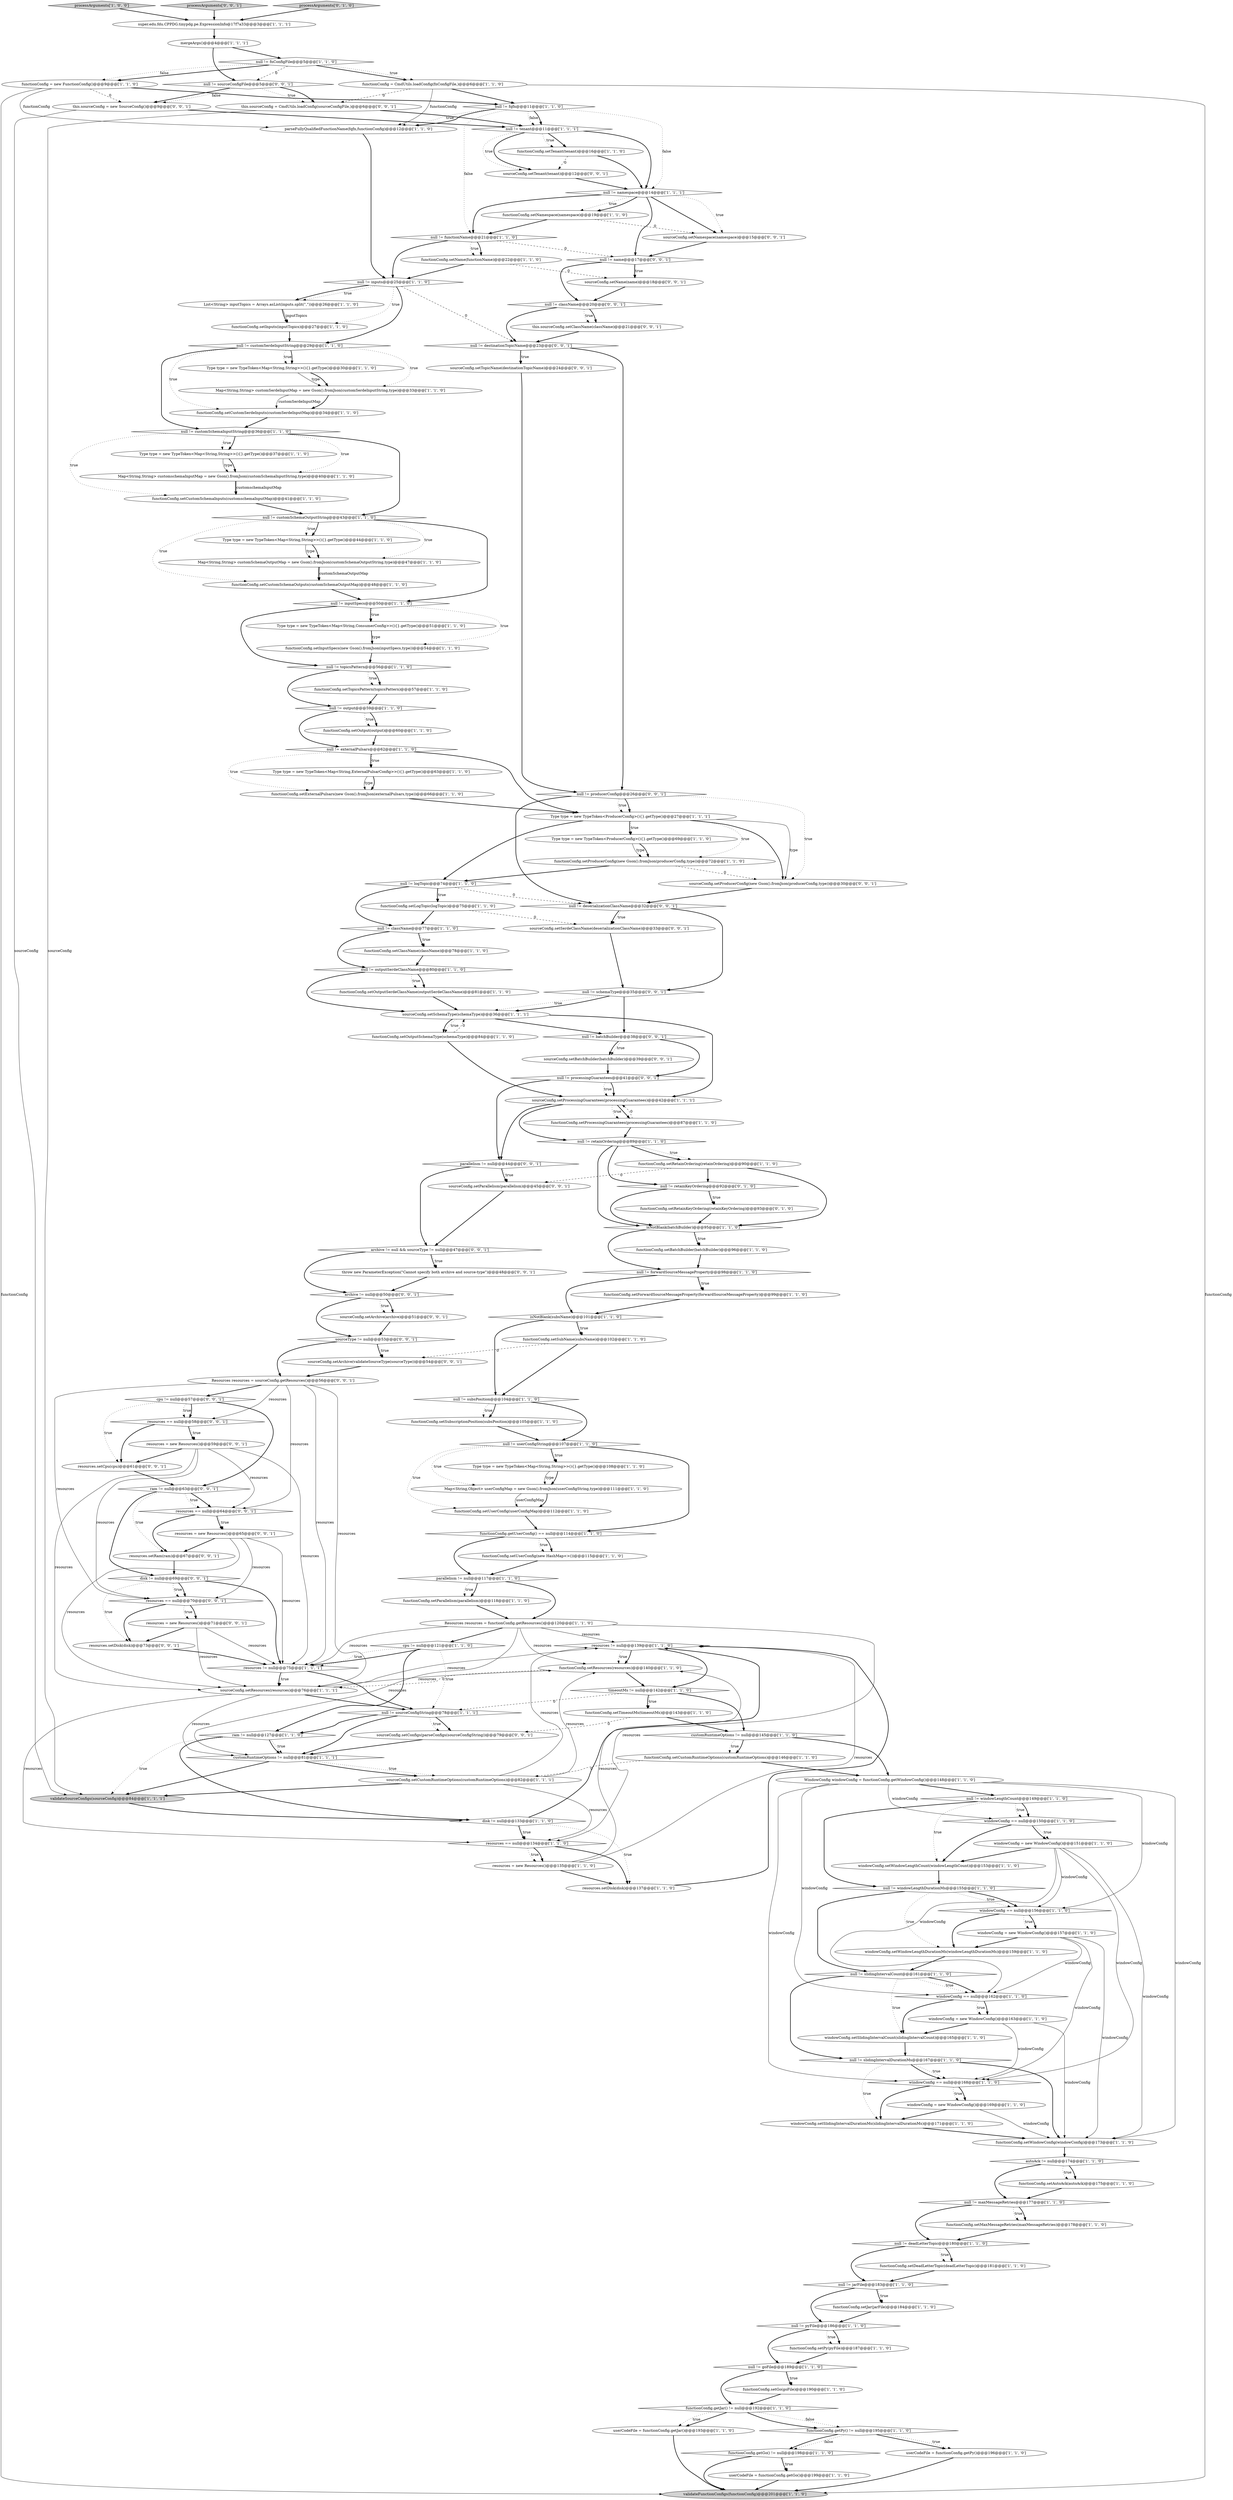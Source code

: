 digraph {
65 [style = filled, label = "null != fqfn@@@11@@@['1', '1', '0']", fillcolor = white, shape = diamond image = "AAA0AAABBB1BBB"];
17 [style = filled, label = "Map<String,String> customschemaInputMap = new Gson().fromJson(customSchemaInputString,type)@@@40@@@['1', '1', '0']", fillcolor = white, shape = ellipse image = "AAA0AAABBB1BBB"];
5 [style = filled, label = "null != sourceConfigString@@@78@@@['1', '1', '1']", fillcolor = white, shape = diamond image = "AAA0AAABBB1BBB"];
21 [style = filled, label = "functionConfig.setPy(pyFile)@@@187@@@['1', '1', '0']", fillcolor = white, shape = ellipse image = "AAA0AAABBB1BBB"];
104 [style = filled, label = "super.edu.fdu.CPPDG.tinypdg.pe.ExpressionInfo@17f7a33@@@3@@@['1', '1', '1']", fillcolor = white, shape = ellipse image = "AAA0AAABBB1BBB"];
110 [style = filled, label = "Type type = new TypeToken<Map<String,ExternalPulsarConfig>>(){}.getType()@@@63@@@['1', '1', '0']", fillcolor = white, shape = ellipse image = "AAA0AAABBB1BBB"];
101 [style = filled, label = "functionConfig.setProducerConfig(new Gson().fromJson(producerConfig,type))@@@72@@@['1', '1', '0']", fillcolor = white, shape = ellipse image = "AAA0AAABBB1BBB"];
84 [style = filled, label = "functionConfig.setForwardSourceMessageProperty(forwardSourceMessageProperty)@@@99@@@['1', '1', '0']", fillcolor = white, shape = ellipse image = "AAA0AAABBB1BBB"];
132 [style = filled, label = "ram != null@@@63@@@['0', '0', '1']", fillcolor = white, shape = diamond image = "AAA0AAABBB3BBB"];
61 [style = filled, label = "functionConfig.setOutputSchemaType(schemaType)@@@84@@@['1', '1', '0']", fillcolor = white, shape = ellipse image = "AAA0AAABBB1BBB"];
77 [style = filled, label = "null != customSchemaInputString@@@36@@@['1', '1', '0']", fillcolor = white, shape = diamond image = "AAA0AAABBB1BBB"];
119 [style = filled, label = "windowConfig == null@@@150@@@['1', '1', '0']", fillcolor = white, shape = diamond image = "AAA0AAABBB1BBB"];
89 [style = filled, label = "processArguments['1', '0', '0']", fillcolor = lightgray, shape = diamond image = "AAA0AAABBB1BBB"];
90 [style = filled, label = "functionConfig.setExternalPulsars(new Gson().fromJson(externalPulsars,type))@@@66@@@['1', '1', '0']", fillcolor = white, shape = ellipse image = "AAA0AAABBB1BBB"];
47 [style = filled, label = "null != functionName@@@21@@@['1', '1', '0']", fillcolor = white, shape = diamond image = "AAA0AAABBB1BBB"];
127 [style = filled, label = "functionConfig.setRetainKeyOrdering(retainKeyOrdering)@@@93@@@['0', '1', '0']", fillcolor = white, shape = ellipse image = "AAA1AAABBB2BBB"];
113 [style = filled, label = "sourceConfig.setSchemaType(schemaType)@@@36@@@['1', '1', '1']", fillcolor = white, shape = ellipse image = "AAA0AAABBB1BBB"];
100 [style = filled, label = "resources != null@@@139@@@['1', '1', '0']", fillcolor = white, shape = diamond image = "AAA0AAABBB1BBB"];
35 [style = filled, label = "windowConfig == null@@@168@@@['1', '1', '0']", fillcolor = white, shape = diamond image = "AAA0AAABBB1BBB"];
160 [style = filled, label = "sourceConfig.setParallelism(parallelism)@@@45@@@['0', '0', '1']", fillcolor = white, shape = ellipse image = "AAA0AAABBB3BBB"];
91 [style = filled, label = "functionConfig.setCustomSchemaOutputs(customSchemaOutputMap)@@@48@@@['1', '1', '0']", fillcolor = white, shape = ellipse image = "AAA0AAABBB1BBB"];
58 [style = filled, label = "null != deadLetterTopic@@@180@@@['1', '1', '0']", fillcolor = white, shape = diamond image = "AAA0AAABBB1BBB"];
129 [style = filled, label = "null != producerConfig@@@26@@@['0', '0', '1']", fillcolor = white, shape = diamond image = "AAA0AAABBB3BBB"];
147 [style = filled, label = "null != name@@@17@@@['0', '0', '1']", fillcolor = white, shape = diamond image = "AAA0AAABBB3BBB"];
128 [style = filled, label = "null != retainKeyOrdering@@@92@@@['0', '1', '0']", fillcolor = white, shape = diamond image = "AAA1AAABBB2BBB"];
123 [style = filled, label = "Type type = new TypeToken<Map<String,String>>(){}.getType()@@@30@@@['1', '1', '0']", fillcolor = white, shape = ellipse image = "AAA0AAABBB1BBB"];
30 [style = filled, label = "disk != null@@@133@@@['1', '1', '0']", fillcolor = white, shape = diamond image = "AAA0AAABBB1BBB"];
163 [style = filled, label = "cpu != null@@@57@@@['0', '0', '1']", fillcolor = white, shape = diamond image = "AAA0AAABBB3BBB"];
162 [style = filled, label = "sourceConfig.setConfigs(parseConfigs(sourceConfigString))@@@79@@@['0', '0', '1']", fillcolor = white, shape = ellipse image = "AAA0AAABBB3BBB"];
170 [style = filled, label = "resources.setDisk(disk)@@@73@@@['0', '0', '1']", fillcolor = white, shape = ellipse image = "AAA0AAABBB3BBB"];
25 [style = filled, label = "functionConfig.setCustomSchemaInputs(customschemaInputMap)@@@41@@@['1', '1', '0']", fillcolor = white, shape = ellipse image = "AAA0AAABBB1BBB"];
60 [style = filled, label = "functionConfig.setOutput(output)@@@60@@@['1', '1', '0']", fillcolor = white, shape = ellipse image = "AAA0AAABBB1BBB"];
166 [style = filled, label = "sourceConfig.setProducerConfig(new Gson().fromJson(producerConfig,type))@@@30@@@['0', '0', '1']", fillcolor = white, shape = ellipse image = "AAA0AAABBB3BBB"];
37 [style = filled, label = "validateFunctionConfigs(functionConfig)@@@201@@@['1', '1', '0']", fillcolor = lightgray, shape = ellipse image = "AAA0AAABBB1BBB"];
73 [style = filled, label = "Resources resources = functionConfig.getResources()@@@120@@@['1', '1', '0']", fillcolor = white, shape = ellipse image = "AAA0AAABBB1BBB"];
169 [style = filled, label = "Resources resources = sourceConfig.getResources()@@@56@@@['0', '0', '1']", fillcolor = white, shape = ellipse image = "AAA0AAABBB3BBB"];
64 [style = filled, label = "null != goFile@@@189@@@['1', '1', '0']", fillcolor = white, shape = diamond image = "AAA0AAABBB1BBB"];
158 [style = filled, label = "this.sourceConfig.setClassName(className)@@@21@@@['0', '0', '1']", fillcolor = white, shape = ellipse image = "AAA0AAABBB3BBB"];
121 [style = filled, label = "Map<String,String> customSerdeInputMap = new Gson().fromJson(customSerdeInputString,type)@@@33@@@['1', '1', '0']", fillcolor = white, shape = ellipse image = "AAA0AAABBB1BBB"];
168 [style = filled, label = "resources = new Resources()@@@59@@@['0', '0', '1']", fillcolor = white, shape = ellipse image = "AAA0AAABBB3BBB"];
41 [style = filled, label = "functionConfig.setClassName(className)@@@78@@@['1', '1', '0']", fillcolor = white, shape = ellipse image = "AAA0AAABBB1BBB"];
105 [style = filled, label = "functionConfig.setCustomSerdeInputs(customSerdeInputMap)@@@34@@@['1', '1', '0']", fillcolor = white, shape = ellipse image = "AAA0AAABBB1BBB"];
156 [style = filled, label = "disk != null@@@69@@@['0', '0', '1']", fillcolor = white, shape = diamond image = "AAA0AAABBB3BBB"];
112 [style = filled, label = "functionConfig.setResources(resources)@@@140@@@['1', '1', '0']", fillcolor = white, shape = ellipse image = "AAA0AAABBB1BBB"];
167 [style = filled, label = "sourceType != null@@@53@@@['0', '0', '1']", fillcolor = white, shape = diamond image = "AAA0AAABBB3BBB"];
3 [style = filled, label = "Type type = new TypeToken<Map<String,String>>(){}.getType()@@@37@@@['1', '1', '0']", fillcolor = white, shape = ellipse image = "AAA0AAABBB1BBB"];
86 [style = filled, label = "functionConfig.setSubName(subsName)@@@102@@@['1', '1', '0']", fillcolor = white, shape = ellipse image = "AAA0AAABBB1BBB"];
164 [style = filled, label = "archive != null@@@50@@@['0', '0', '1']", fillcolor = white, shape = diamond image = "AAA0AAABBB3BBB"];
118 [style = filled, label = "resources = new Resources()@@@135@@@['1', '1', '0']", fillcolor = white, shape = ellipse image = "AAA0AAABBB1BBB"];
130 [style = filled, label = "null != sourceConfigFile@@@5@@@['0', '0', '1']", fillcolor = white, shape = diamond image = "AAA0AAABBB3BBB"];
23 [style = filled, label = "windowConfig == null@@@162@@@['1', '1', '0']", fillcolor = white, shape = diamond image = "AAA0AAABBB1BBB"];
59 [style = filled, label = "userCodeFile = functionConfig.getGo()@@@199@@@['1', '1', '0']", fillcolor = white, shape = ellipse image = "AAA0AAABBB1BBB"];
92 [style = filled, label = "null != className@@@77@@@['1', '1', '0']", fillcolor = white, shape = diamond image = "AAA0AAABBB1BBB"];
94 [style = filled, label = "null != inputs@@@25@@@['1', '1', '0']", fillcolor = white, shape = diamond image = "AAA0AAABBB1BBB"];
56 [style = filled, label = "windowConfig.setSlidingIntervalDurationMs(slidingIntervalDurationMs)@@@171@@@['1', '1', '0']", fillcolor = white, shape = ellipse image = "AAA0AAABBB1BBB"];
142 [style = filled, label = "sourceConfig.setNamespace(namespace)@@@15@@@['0', '0', '1']", fillcolor = white, shape = ellipse image = "AAA0AAABBB3BBB"];
15 [style = filled, label = "parseFullyQualifiedFunctionName(fqfn,functionConfig)@@@12@@@['1', '1', '0']", fillcolor = white, shape = ellipse image = "AAA0AAABBB1BBB"];
131 [style = filled, label = "this.sourceConfig = CmdUtils.loadConfig(sourceConfigFile,)@@@6@@@['0', '0', '1']", fillcolor = white, shape = ellipse image = "AAA0AAABBB3BBB"];
33 [style = filled, label = "functionConfig.setNamespace(namespace)@@@19@@@['1', '1', '0']", fillcolor = white, shape = ellipse image = "AAA0AAABBB1BBB"];
140 [style = filled, label = "resources = new Resources()@@@65@@@['0', '0', '1']", fillcolor = white, shape = ellipse image = "AAA0AAABBB3BBB"];
51 [style = filled, label = "Type type = new TypeToken<Map<String,String>>(){}.getType()@@@44@@@['1', '1', '0']", fillcolor = white, shape = ellipse image = "AAA0AAABBB1BBB"];
146 [style = filled, label = "archive != null && sourceType != null@@@47@@@['0', '0', '1']", fillcolor = white, shape = diamond image = "AAA0AAABBB3BBB"];
108 [style = filled, label = "parallelism != null@@@117@@@['1', '1', '0']", fillcolor = white, shape = diamond image = "AAA0AAABBB1BBB"];
29 [style = filled, label = "Type type = new TypeToken<ProducerConfig>(){}.getType()@@@27@@@['1', '1', '1']", fillcolor = white, shape = ellipse image = "AAA0AAABBB1BBB"];
157 [style = filled, label = "null != schemaType@@@35@@@['0', '0', '1']", fillcolor = white, shape = diamond image = "AAA0AAABBB3BBB"];
150 [style = filled, label = "this.sourceConfig = new SourceConfig()@@@9@@@['0', '0', '1']", fillcolor = white, shape = ellipse image = "AAA0AAABBB3BBB"];
133 [style = filled, label = "null != className@@@20@@@['0', '0', '1']", fillcolor = white, shape = diamond image = "AAA0AAABBB3BBB"];
80 [style = filled, label = "functionConfig.getUserConfig() == null@@@114@@@['1', '1', '0']", fillcolor = white, shape = diamond image = "AAA0AAABBB1BBB"];
120 [style = filled, label = "functionConfig = new FunctionConfig()@@@9@@@['1', '1', '0']", fillcolor = white, shape = ellipse image = "AAA0AAABBB1BBB"];
106 [style = filled, label = "Map<String,String> customSchemaOutputMap = new Gson().fromJson(customSchemaOutputString,type)@@@47@@@['1', '1', '0']", fillcolor = white, shape = ellipse image = "AAA0AAABBB1BBB"];
26 [style = filled, label = "sourceConfig.setProcessingGuarantees(processingGuarantees)@@@42@@@['1', '1', '1']", fillcolor = white, shape = ellipse image = "AAA0AAABBB1BBB"];
81 [style = filled, label = "WindowConfig windowConfig = functionConfig.getWindowConfig()@@@148@@@['1', '1', '0']", fillcolor = white, shape = ellipse image = "AAA0AAABBB1BBB"];
82 [style = filled, label = "Type type = new TypeToken<ProducerConfig>(){}.getType()@@@69@@@['1', '1', '0']", fillcolor = white, shape = ellipse image = "AAA0AAABBB1BBB"];
20 [style = filled, label = "functionConfig.setSubscriptionPosition(subsPosition)@@@105@@@['1', '1', '0']", fillcolor = white, shape = ellipse image = "AAA0AAABBB1BBB"];
138 [style = filled, label = "sourceConfig.setName(name)@@@18@@@['0', '0', '1']", fillcolor = white, shape = ellipse image = "AAA0AAABBB3BBB"];
39 [style = filled, label = "null != jarFile@@@183@@@['1', '1', '0']", fillcolor = white, shape = diamond image = "AAA0AAABBB1BBB"];
74 [style = filled, label = "functionConfig.setRetainOrdering(retainOrdering)@@@90@@@['1', '1', '0']", fillcolor = white, shape = ellipse image = "AAA0AAABBB1BBB"];
6 [style = filled, label = "functionConfig.getJar() != null@@@192@@@['1', '1', '0']", fillcolor = white, shape = diamond image = "AAA0AAABBB1BBB"];
66 [style = filled, label = "null != tenant@@@11@@@['1', '1', '1']", fillcolor = white, shape = diamond image = "AAA0AAABBB1BBB"];
99 [style = filled, label = "functionConfig.setUserConfig(userConfigMap)@@@112@@@['1', '1', '0']", fillcolor = white, shape = ellipse image = "AAA0AAABBB1BBB"];
62 [style = filled, label = "windowConfig.setSlidingIntervalCount(slidingIntervalCount)@@@165@@@['1', '1', '0']", fillcolor = white, shape = ellipse image = "AAA0AAABBB1BBB"];
151 [style = filled, label = "null != deserializationClassName@@@32@@@['0', '0', '1']", fillcolor = white, shape = diamond image = "AAA0AAABBB3BBB"];
4 [style = filled, label = "null != subsPosition@@@104@@@['1', '1', '0']", fillcolor = white, shape = diamond image = "AAA0AAABBB1BBB"];
36 [style = filled, label = "validateSourceConfigs(sourceConfig)@@@84@@@['1', '1', '1']", fillcolor = lightgray, shape = ellipse image = "AAA0AAABBB1BBB"];
40 [style = filled, label = "windowConfig = new WindowConfig()@@@151@@@['1', '1', '0']", fillcolor = white, shape = ellipse image = "AAA0AAABBB1BBB"];
155 [style = filled, label = "throw new ParameterException(\"Cannot specify both archive and source-type\")@@@48@@@['0', '0', '1']", fillcolor = white, shape = ellipse image = "AAA0AAABBB3BBB"];
161 [style = filled, label = "sourceConfig.setArchive(validateSourceType(sourceType))@@@54@@@['0', '0', '1']", fillcolor = white, shape = ellipse image = "AAA0AAABBB3BBB"];
107 [style = filled, label = "null != slidingIntervalDurationMs@@@167@@@['1', '1', '0']", fillcolor = white, shape = diamond image = "AAA0AAABBB1BBB"];
7 [style = filled, label = "functionConfig.setJar(jarFile)@@@184@@@['1', '1', '0']", fillcolor = white, shape = ellipse image = "AAA0AAABBB1BBB"];
68 [style = filled, label = "functionConfig.setInputSpecs(new Gson().fromJson(inputSpecs,type))@@@54@@@['1', '1', '0']", fillcolor = white, shape = ellipse image = "AAA0AAABBB1BBB"];
143 [style = filled, label = "resources.setCpu(cpu)@@@61@@@['0', '0', '1']", fillcolor = white, shape = ellipse image = "AAA0AAABBB3BBB"];
137 [style = filled, label = "resources == null@@@64@@@['0', '0', '1']", fillcolor = white, shape = diamond image = "AAA0AAABBB3BBB"];
55 [style = filled, label = "windowConfig == null@@@156@@@['1', '1', '0']", fillcolor = white, shape = diamond image = "AAA0AAABBB1BBB"];
8 [style = filled, label = "functionConfig.setProcessingGuarantees(processingGuarantees)@@@87@@@['1', '1', '0']", fillcolor = white, shape = ellipse image = "AAA0AAABBB1BBB"];
75 [style = filled, label = "timeoutMs != null@@@142@@@['1', '1', '0']", fillcolor = white, shape = diamond image = "AAA0AAABBB1BBB"];
0 [style = filled, label = "functionConfig.getGo() != null@@@198@@@['1', '1', '0']", fillcolor = white, shape = diamond image = "AAA0AAABBB1BBB"];
88 [style = filled, label = "customRuntimeOptions != null@@@145@@@['1', '1', '0']", fillcolor = white, shape = diamond image = "AAA0AAABBB1BBB"];
18 [style = filled, label = "functionConfig.setDeadLetterTopic(deadLetterTopic)@@@181@@@['1', '1', '0']", fillcolor = white, shape = ellipse image = "AAA0AAABBB1BBB"];
52 [style = filled, label = "null != forwardSourceMessageProperty@@@98@@@['1', '1', '0']", fillcolor = white, shape = diamond image = "AAA0AAABBB1BBB"];
114 [style = filled, label = "functionConfig.setTopicsPattern(topicsPattern)@@@57@@@['1', '1', '0']", fillcolor = white, shape = ellipse image = "AAA0AAABBB1BBB"];
43 [style = filled, label = "functionConfig.setBatchBuilder(batchBuilder)@@@96@@@['1', '1', '0']", fillcolor = white, shape = ellipse image = "AAA0AAABBB1BBB"];
70 [style = filled, label = "functionConfig.setWindowConfig(windowConfig)@@@173@@@['1', '1', '0']", fillcolor = white, shape = ellipse image = "AAA0AAABBB1BBB"];
97 [style = filled, label = "windowConfig.setWindowLengthDurationMs(windowLengthDurationMs)@@@159@@@['1', '1', '0']", fillcolor = white, shape = ellipse image = "AAA0AAABBB1BBB"];
148 [style = filled, label = "resources == null@@@58@@@['0', '0', '1']", fillcolor = white, shape = diamond image = "AAA0AAABBB3BBB"];
149 [style = filled, label = "resources = new Resources()@@@71@@@['0', '0', '1']", fillcolor = white, shape = ellipse image = "AAA0AAABBB3BBB"];
22 [style = filled, label = "windowConfig = new WindowConfig()@@@169@@@['1', '1', '0']", fillcolor = white, shape = ellipse image = "AAA0AAABBB1BBB"];
31 [style = filled, label = "functionConfig.setCustomRuntimeOptions(customRuntimeOptions)@@@146@@@['1', '1', '0']", fillcolor = white, shape = ellipse image = "AAA0AAABBB1BBB"];
50 [style = filled, label = "functionConfig.setAutoAck(autoAck)@@@175@@@['1', '1', '0']", fillcolor = white, shape = ellipse image = "AAA0AAABBB1BBB"];
45 [style = filled, label = "functionConfig.setOutputSerdeClassName(outputSerdeClassName)@@@81@@@['1', '1', '0']", fillcolor = white, shape = ellipse image = "AAA0AAABBB1BBB"];
12 [style = filled, label = "mergeArgs()@@@4@@@['1', '1', '1']", fillcolor = white, shape = ellipse image = "AAA0AAABBB1BBB"];
87 [style = filled, label = "null != inputSpecs@@@50@@@['1', '1', '0']", fillcolor = white, shape = diamond image = "AAA0AAABBB1BBB"];
135 [style = filled, label = "sourceConfig.setTopicName(destinationTopicName)@@@24@@@['0', '0', '1']", fillcolor = white, shape = ellipse image = "AAA0AAABBB3BBB"];
144 [style = filled, label = "sourceConfig.setArchive(archive)@@@51@@@['0', '0', '1']", fillcolor = white, shape = ellipse image = "AAA0AAABBB3BBB"];
145 [style = filled, label = "parallelism != null@@@44@@@['0', '0', '1']", fillcolor = white, shape = diamond image = "AAA0AAABBB3BBB"];
14 [style = filled, label = "windowConfig.setWindowLengthCount(windowLengthCount)@@@153@@@['1', '1', '0']", fillcolor = white, shape = ellipse image = "AAA0AAABBB1BBB"];
24 [style = filled, label = "functionConfig.setName(functionName)@@@22@@@['1', '1', '0']", fillcolor = white, shape = ellipse image = "AAA0AAABBB1BBB"];
1 [style = filled, label = "null != maxMessageRetries@@@177@@@['1', '1', '0']", fillcolor = white, shape = diamond image = "AAA0AAABBB1BBB"];
85 [style = filled, label = "functionConfig.setLogTopic(logTopic)@@@75@@@['1', '1', '0']", fillcolor = white, shape = ellipse image = "AAA0AAABBB1BBB"];
10 [style = filled, label = "userCodeFile = functionConfig.getJar()@@@193@@@['1', '1', '0']", fillcolor = white, shape = ellipse image = "AAA0AAABBB1BBB"];
136 [style = filled, label = "sourceConfig.setBatchBuilder(batchBuilder)@@@39@@@['0', '0', '1']", fillcolor = white, shape = ellipse image = "AAA0AAABBB3BBB"];
57 [style = filled, label = "resources.setDisk(disk)@@@137@@@['1', '1', '0']", fillcolor = white, shape = ellipse image = "AAA0AAABBB1BBB"];
48 [style = filled, label = "windowConfig = new WindowConfig()@@@163@@@['1', '1', '0']", fillcolor = white, shape = ellipse image = "AAA0AAABBB1BBB"];
117 [style = filled, label = "sourceConfig.setResources(resources)@@@76@@@['1', '1', '1']", fillcolor = white, shape = ellipse image = "AAA0AAABBB1BBB"];
141 [style = filled, label = "processArguments['0', '0', '1']", fillcolor = lightgray, shape = diamond image = "AAA0AAABBB3BBB"];
103 [style = filled, label = "null != topicsPattern@@@56@@@['1', '1', '0']", fillcolor = white, shape = diamond image = "AAA0AAABBB1BBB"];
165 [style = filled, label = "sourceConfig.setTenant(tenant)@@@12@@@['0', '0', '1']", fillcolor = white, shape = ellipse image = "AAA0AAABBB3BBB"];
44 [style = filled, label = "functionConfig.setGo(goFile)@@@190@@@['1', '1', '0']", fillcolor = white, shape = ellipse image = "AAA0AAABBB1BBB"];
19 [style = filled, label = "null != fnConfigFile@@@5@@@['1', '1', '0']", fillcolor = white, shape = diamond image = "AAA0AAABBB1BBB"];
96 [style = filled, label = "functionConfig.setParallelism(parallelism)@@@118@@@['1', '1', '0']", fillcolor = white, shape = ellipse image = "AAA0AAABBB1BBB"];
154 [style = filled, label = "resources == null@@@70@@@['0', '0', '1']", fillcolor = white, shape = diamond image = "AAA0AAABBB3BBB"];
42 [style = filled, label = "null != pyFile@@@186@@@['1', '1', '0']", fillcolor = white, shape = diamond image = "AAA0AAABBB1BBB"];
67 [style = filled, label = "cpu != null@@@121@@@['1', '1', '0']", fillcolor = white, shape = diamond image = "AAA0AAABBB1BBB"];
49 [style = filled, label = "null != logTopic@@@74@@@['1', '1', '0']", fillcolor = white, shape = diamond image = "AAA0AAABBB1BBB"];
46 [style = filled, label = "null != windowLengthDurationMs@@@155@@@['1', '1', '0']", fillcolor = white, shape = diamond image = "AAA0AAABBB1BBB"];
125 [style = filled, label = "Type type = new TypeToken<Map<String,String>>(){}.getType()@@@108@@@['1', '1', '0']", fillcolor = white, shape = ellipse image = "AAA0AAABBB1BBB"];
134 [style = filled, label = "null != processingGuarantees@@@41@@@['0', '0', '1']", fillcolor = white, shape = diamond image = "AAA0AAABBB3BBB"];
93 [style = filled, label = "isNotBlank(subsName)@@@101@@@['1', '1', '0']", fillcolor = white, shape = diamond image = "AAA0AAABBB1BBB"];
13 [style = filled, label = "null != output@@@59@@@['1', '1', '0']", fillcolor = white, shape = diamond image = "AAA0AAABBB1BBB"];
78 [style = filled, label = "ram != null@@@127@@@['1', '1', '0']", fillcolor = white, shape = diamond image = "AAA0AAABBB1BBB"];
111 [style = filled, label = "Type type = new TypeToken<Map<String,ConsumerConfig>>(){}.getType()@@@51@@@['1', '1', '0']", fillcolor = white, shape = ellipse image = "AAA0AAABBB1BBB"];
115 [style = filled, label = "functionConfig.setMaxMessageRetries(maxMessageRetries)@@@178@@@['1', '1', '0']", fillcolor = white, shape = ellipse image = "AAA0AAABBB1BBB"];
63 [style = filled, label = "functionConfig.setTenant(tenant)@@@16@@@['1', '1', '0']", fillcolor = white, shape = ellipse image = "AAA0AAABBB1BBB"];
53 [style = filled, label = "functionConfig.setUserConfig(new HashMap<>())@@@115@@@['1', '1', '0']", fillcolor = white, shape = ellipse image = "AAA0AAABBB1BBB"];
83 [style = filled, label = "null != slidingIntervalCount@@@161@@@['1', '1', '0']", fillcolor = white, shape = diamond image = "AAA0AAABBB1BBB"];
98 [style = filled, label = "null != externalPulsars@@@62@@@['1', '1', '0']", fillcolor = white, shape = diamond image = "AAA0AAABBB1BBB"];
102 [style = filled, label = "isNotBlank(batchBuilder)@@@95@@@['1', '1', '0']", fillcolor = white, shape = diamond image = "AAA0AAABBB1BBB"];
76 [style = filled, label = "null != namespace@@@14@@@['1', '1', '1']", fillcolor = white, shape = diamond image = "AAA0AAABBB1BBB"];
79 [style = filled, label = "null != retainOrdering@@@89@@@['1', '1', '0']", fillcolor = white, shape = diamond image = "AAA0AAABBB1BBB"];
71 [style = filled, label = "resources != null@@@75@@@['1', '1', '1']", fillcolor = white, shape = diamond image = "AAA0AAABBB1BBB"];
2 [style = filled, label = "sourceConfig.setCustomRuntimeOptions(customRuntimeOptions)@@@82@@@['1', '1', '1']", fillcolor = white, shape = ellipse image = "AAA0AAABBB1BBB"];
95 [style = filled, label = "functionConfig.getPy() != null@@@195@@@['1', '1', '0']", fillcolor = white, shape = diamond image = "AAA0AAABBB1BBB"];
124 [style = filled, label = "windowConfig = new WindowConfig()@@@157@@@['1', '1', '0']", fillcolor = white, shape = ellipse image = "AAA0AAABBB1BBB"];
126 [style = filled, label = "processArguments['0', '1', '0']", fillcolor = lightgray, shape = diamond image = "AAA0AAABBB2BBB"];
27 [style = filled, label = "null != userConfigString@@@107@@@['1', '1', '0']", fillcolor = white, shape = diamond image = "AAA0AAABBB1BBB"];
54 [style = filled, label = "resources == null@@@134@@@['1', '1', '0']", fillcolor = white, shape = diamond image = "AAA0AAABBB1BBB"];
72 [style = filled, label = "functionConfig = CmdUtils.loadConfig(fnConfigFile,)@@@6@@@['1', '1', '0']", fillcolor = white, shape = ellipse image = "AAA0AAABBB1BBB"];
9 [style = filled, label = "userCodeFile = functionConfig.getPy()@@@196@@@['1', '1', '0']", fillcolor = white, shape = ellipse image = "AAA0AAABBB1BBB"];
159 [style = filled, label = "sourceConfig.setSerdeClassName(deserializationClassName)@@@33@@@['0', '0', '1']", fillcolor = white, shape = ellipse image = "AAA0AAABBB3BBB"];
32 [style = filled, label = "functionConfig.setInputs(inputTopics)@@@27@@@['1', '1', '0']", fillcolor = white, shape = ellipse image = "AAA0AAABBB1BBB"];
139 [style = filled, label = "null != batchBuilder@@@38@@@['0', '0', '1']", fillcolor = white, shape = diamond image = "AAA0AAABBB3BBB"];
153 [style = filled, label = "null != destinationTopicName@@@23@@@['0', '0', '1']", fillcolor = white, shape = diamond image = "AAA0AAABBB3BBB"];
34 [style = filled, label = "List<String> inputTopics = Arrays.asList(inputs.split(\",\"))@@@26@@@['1', '1', '0']", fillcolor = white, shape = ellipse image = "AAA0AAABBB1BBB"];
28 [style = filled, label = "Map<String,Object> userConfigMap = new Gson().fromJson(userConfigString,type)@@@111@@@['1', '1', '0']", fillcolor = white, shape = ellipse image = "AAA0AAABBB1BBB"];
38 [style = filled, label = "null != customSerdeInputString@@@29@@@['1', '1', '0']", fillcolor = white, shape = diamond image = "AAA0AAABBB1BBB"];
152 [style = filled, label = "resources.setRam(ram)@@@67@@@['0', '0', '1']", fillcolor = white, shape = ellipse image = "AAA0AAABBB3BBB"];
16 [style = filled, label = "null != outputSerdeClassName@@@80@@@['1', '1', '0']", fillcolor = white, shape = diamond image = "AAA0AAABBB1BBB"];
116 [style = filled, label = "customRuntimeOptions != null@@@81@@@['1', '1', '1']", fillcolor = white, shape = diamond image = "AAA0AAABBB1BBB"];
109 [style = filled, label = "null != customSchemaOutputString@@@43@@@['1', '1', '0']", fillcolor = white, shape = diamond image = "AAA0AAABBB1BBB"];
69 [style = filled, label = "functionConfig.setTimeoutMs(timeoutMs)@@@143@@@['1', '1', '0']", fillcolor = white, shape = ellipse image = "AAA0AAABBB1BBB"];
11 [style = filled, label = "null != windowLengthCount@@@149@@@['1', '1', '0']", fillcolor = white, shape = diamond image = "AAA0AAABBB1BBB"];
122 [style = filled, label = "autoAck != null@@@174@@@['1', '1', '0']", fillcolor = white, shape = diamond image = "AAA0AAABBB1BBB"];
72->37 [style = solid, label="functionConfig"];
151->159 [style = dotted, label="true"];
7->42 [style = bold, label=""];
128->127 [style = bold, label=""];
83->23 [style = dotted, label="true"];
106->91 [style = solid, label="customSchemaOutputMap"];
23->62 [style = bold, label=""];
122->50 [style = bold, label=""];
36->30 [style = bold, label=""];
134->26 [style = bold, label=""];
78->116 [style = dotted, label="true"];
112->75 [style = bold, label=""];
39->42 [style = bold, label=""];
67->5 [style = dotted, label="true"];
102->52 [style = bold, label=""];
13->60 [style = dotted, label="true"];
98->110 [style = dotted, label="true"];
96->73 [style = bold, label=""];
42->21 [style = bold, label=""];
124->23 [style = solid, label="windowConfig"];
58->39 [style = bold, label=""];
81->55 [style = solid, label="windowConfig"];
75->5 [style = dashed, label="0"];
99->80 [style = bold, label=""];
133->158 [style = dotted, label="true"];
54->118 [style = dotted, label="true"];
21->64 [style = bold, label=""];
78->30 [style = bold, label=""];
149->170 [style = bold, label=""];
140->71 [style = solid, label="resources"];
42->64 [style = bold, label=""];
73->71 [style = solid, label="resources"];
132->137 [style = bold, label=""];
166->151 [style = bold, label=""];
88->31 [style = bold, label=""];
163->148 [style = dotted, label="true"];
118->100 [style = solid, label="resources"];
48->70 [style = solid, label="windowConfig"];
87->111 [style = bold, label=""];
28->99 [style = bold, label=""];
85->92 [style = bold, label=""];
30->57 [style = dotted, label="true"];
150->66 [style = bold, label=""];
94->38 [style = bold, label=""];
76->47 [style = bold, label=""];
113->61 [style = bold, label=""];
66->63 [style = bold, label=""];
41->16 [style = bold, label=""];
83->23 [style = bold, label=""];
81->35 [style = solid, label="windowConfig"];
29->82 [style = bold, label=""];
65->76 [style = dotted, label="false"];
29->166 [style = solid, label="type"];
95->9 [style = bold, label=""];
12->130 [style = bold, label=""];
85->159 [style = dashed, label="0"];
109->51 [style = dotted, label="true"];
95->0 [style = dotted, label="false"];
16->113 [style = bold, label=""];
11->119 [style = bold, label=""];
4->27 [style = bold, label=""];
100->75 [style = bold, label=""];
128->127 [style = dotted, label="true"];
97->83 [style = bold, label=""];
28->99 [style = solid, label="userConfigMap"];
38->77 [style = bold, label=""];
100->112 [style = bold, label=""];
46->55 [style = dotted, label="true"];
73->112 [style = solid, label="resources"];
46->97 [style = dotted, label="true"];
19->130 [style = dashed, label="0"];
109->87 [style = bold, label=""];
117->112 [style = solid, label="resources"];
66->165 [style = bold, label=""];
33->142 [style = dashed, label="0"];
38->105 [style = dotted, label="true"];
67->78 [style = bold, label=""];
158->153 [style = bold, label=""];
94->34 [style = dotted, label="true"];
1->115 [style = dotted, label="true"];
47->24 [style = bold, label=""];
58->18 [style = dotted, label="true"];
74->160 [style = dashed, label="0"];
94->34 [style = bold, label=""];
146->155 [style = dotted, label="true"];
64->44 [style = bold, label=""];
164->144 [style = bold, label=""];
49->85 [style = dotted, label="true"];
5->162 [style = bold, label=""];
48->35 [style = solid, label="windowConfig"];
64->44 [style = dotted, label="true"];
6->95 [style = bold, label=""];
109->51 [style = bold, label=""];
113->26 [style = bold, label=""];
60->98 [style = bold, label=""];
76->147 [style = bold, label=""];
147->133 [style = bold, label=""];
120->65 [style = bold, label=""];
136->134 [style = bold, label=""];
77->3 [style = bold, label=""];
98->90 [style = dotted, label="true"];
27->125 [style = dotted, label="true"];
33->47 [style = bold, label=""];
29->101 [style = dotted, label="true"];
66->165 [style = dotted, label="true"];
71->5 [style = bold, label=""];
101->166 [style = dashed, label="0"];
148->168 [style = dotted, label="true"];
48->62 [style = bold, label=""];
132->137 [style = dotted, label="true"];
19->72 [style = bold, label=""];
89->104 [style = bold, label=""];
131->36 [style = solid, label="sourceConfig"];
16->45 [style = bold, label=""];
110->90 [style = bold, label=""];
157->139 [style = bold, label=""];
138->133 [style = bold, label=""];
10->37 [style = bold, label=""];
74->128 [style = bold, label=""];
76->142 [style = dotted, label="true"];
13->98 [style = bold, label=""];
2->100 [style = solid, label="resources"];
130->150 [style = bold, label=""];
157->113 [style = dotted, label="true"];
125->28 [style = bold, label=""];
11->119 [style = dotted, label="true"];
123->121 [style = solid, label="type"];
29->166 [style = bold, label=""];
107->35 [style = dotted, label="true"];
73->100 [style = solid, label="resources"];
26->79 [style = bold, label=""];
73->67 [style = bold, label=""];
2->36 [style = bold, label=""];
19->72 [style = dotted, label="true"];
113->139 [style = bold, label=""];
72->131 [style = dashed, label="0"];
140->152 [style = bold, label=""];
19->120 [style = bold, label=""];
58->18 [style = bold, label=""];
73->116 [style = solid, label="resources"];
43->52 [style = bold, label=""];
26->145 [style = bold, label=""];
112->117 [style = dashed, label="0"];
42->21 [style = dotted, label="true"];
17->25 [style = solid, label="customschemaInputMap"];
79->74 [style = dotted, label="true"];
120->150 [style = dashed, label="0"];
105->77 [style = bold, label=""];
144->167 [style = bold, label=""];
39->7 [style = dotted, label="true"];
95->0 [style = bold, label=""];
61->113 [style = dashed, label="0"];
67->71 [style = bold, label=""];
168->71 [style = solid, label="resources"];
46->83 [style = bold, label=""];
142->147 [style = bold, label=""];
9->37 [style = bold, label=""];
72->65 [style = bold, label=""];
78->116 [style = bold, label=""];
13->60 [style = bold, label=""];
125->28 [style = solid, label="type"];
92->41 [style = bold, label=""];
119->14 [style = bold, label=""];
167->161 [style = dotted, label="true"];
92->41 [style = dotted, label="true"];
108->96 [style = bold, label=""];
55->124 [style = dotted, label="true"];
29->82 [style = dotted, label="true"];
84->93 [style = bold, label=""];
65->66 [style = dotted, label="false"];
168->137 [style = solid, label="resources"];
155->164 [style = bold, label=""];
55->97 [style = bold, label=""];
94->32 [style = dotted, label="true"];
169->154 [style = solid, label="resources"];
116->36 [style = bold, label=""];
0->59 [style = dotted, label="true"];
29->49 [style = bold, label=""];
72->15 [style = solid, label="functionConfig"];
129->29 [style = bold, label=""];
65->15 [style = dotted, label="true"];
52->84 [style = dotted, label="true"];
75->88 [style = bold, label=""];
163->132 [style = bold, label=""];
63->76 [style = bold, label=""];
19->120 [style = dotted, label="false"];
153->129 [style = bold, label=""];
88->81 [style = bold, label=""];
150->36 [style = solid, label="sourceConfig"];
53->108 [style = bold, label=""];
35->56 [style = bold, label=""];
31->81 [style = bold, label=""];
169->163 [style = bold, label=""];
8->79 [style = bold, label=""];
107->56 [style = dotted, label="true"];
156->154 [style = dotted, label="true"];
26->8 [style = dotted, label="true"];
61->26 [style = bold, label=""];
82->101 [style = solid, label="type"];
169->71 [style = solid, label="resources"];
145->160 [style = bold, label=""];
34->32 [style = bold, label=""];
133->153 [style = bold, label=""];
149->117 [style = solid, label="resources"];
6->10 [style = bold, label=""];
93->4 [style = bold, label=""];
145->146 [style = bold, label=""];
5->116 [style = bold, label=""];
169->117 [style = solid, label="resources"];
148->168 [style = bold, label=""];
128->102 [style = bold, label=""];
157->113 [style = bold, label=""];
153->135 [style = bold, label=""];
132->152 [style = dotted, label="true"];
52->84 [style = bold, label=""];
70->122 [style = bold, label=""];
168->143 [style = bold, label=""];
137->140 [style = bold, label=""];
151->159 [style = bold, label=""];
167->169 [style = bold, label=""];
147->138 [style = bold, label=""];
82->101 [style = bold, label=""];
152->156 [style = bold, label=""];
167->161 [style = bold, label=""];
40->70 [style = solid, label="windowConfig"];
100->112 [style = dotted, label="true"];
170->71 [style = bold, label=""];
15->94 [style = bold, label=""];
101->49 [style = bold, label=""];
164->144 [style = dotted, label="true"];
169->137 [style = solid, label="resources"];
114->13 [style = bold, label=""];
110->90 [style = solid, label="type"];
135->129 [style = bold, label=""];
80->108 [style = bold, label=""];
124->97 [style = bold, label=""];
83->107 [style = bold, label=""];
6->10 [style = dotted, label="true"];
63->165 [style = dashed, label="0"];
47->94 [style = bold, label=""];
129->166 [style = dotted, label="true"];
124->70 [style = solid, label="windowConfig"];
108->96 [style = dotted, label="true"];
35->22 [style = dotted, label="true"];
69->162 [style = dashed, label="0"];
30->54 [style = dotted, label="true"];
35->22 [style = bold, label=""];
80->53 [style = bold, label=""];
151->157 [style = bold, label=""];
30->54 [style = bold, label=""];
116->2 [style = dotted, label="true"];
32->38 [style = bold, label=""];
129->151 [style = bold, label=""];
54->118 [style = bold, label=""];
132->156 [style = bold, label=""];
79->74 [style = bold, label=""];
133->158 [style = bold, label=""];
146->164 [style = bold, label=""];
134->145 [style = bold, label=""];
54->57 [style = bold, label=""];
162->116 [style = bold, label=""];
22->56 [style = bold, label=""];
50->1 [style = bold, label=""];
71->117 [style = bold, label=""];
153->135 [style = dotted, label="true"];
81->23 [style = solid, label="windowConfig"];
119->40 [style = bold, label=""];
31->2 [style = dashed, label="0"];
2->54 [style = solid, label="resources"];
117->54 [style = solid, label="resources"];
1->115 [style = bold, label=""];
49->85 [style = bold, label=""];
93->86 [style = bold, label=""];
38->123 [style = dotted, label="true"];
149->71 [style = solid, label="resources"];
117->116 [style = solid, label="resources"];
106->91 [style = bold, label=""];
131->66 [style = bold, label=""];
81->11 [style = bold, label=""];
0->59 [style = bold, label=""];
24->94 [style = bold, label=""];
18->39 [style = bold, label=""];
129->29 [style = dotted, label="true"];
76->142 [style = bold, label=""];
77->17 [style = dotted, label="true"];
137->152 [style = bold, label=""];
164->167 [style = bold, label=""];
51->106 [style = bold, label=""];
81->119 [style = solid, label="windowConfig"];
109->91 [style = dotted, label="true"];
107->35 [style = bold, label=""];
40->23 [style = solid, label="windowConfig"];
130->131 [style = bold, label=""];
160->146 [style = bold, label=""];
95->9 [style = dotted, label="true"];
103->13 [style = bold, label=""];
77->25 [style = dotted, label="true"];
27->80 [style = bold, label=""];
154->149 [style = bold, label=""];
66->63 [style = dotted, label="true"];
49->151 [style = dashed, label="0"];
80->53 [style = dotted, label="true"];
27->99 [style = dotted, label="true"];
111->68 [style = bold, label=""];
5->78 [style = bold, label=""];
148->143 [style = bold, label=""];
62->107 [style = bold, label=""];
1->58 [style = bold, label=""];
139->134 [style = bold, label=""];
5->162 [style = dotted, label="true"];
73->54 [style = solid, label="resources"];
59->37 [style = bold, label=""];
145->160 [style = dotted, label="true"];
39->7 [style = bold, label=""];
127->102 [style = bold, label=""];
87->68 [style = dotted, label="true"];
79->102 [style = bold, label=""];
90->29 [style = bold, label=""];
146->155 [style = bold, label=""];
139->136 [style = dotted, label="true"];
34->32 [style = solid, label="inputTopics"];
23->48 [style = bold, label=""];
156->71 [style = bold, label=""];
154->149 [style = dotted, label="true"];
76->33 [style = dotted, label="true"];
121->105 [style = bold, label=""];
103->114 [style = dotted, label="true"];
17->25 [style = bold, label=""];
20->27 [style = bold, label=""];
11->46 [style = bold, label=""];
139->136 [style = bold, label=""];
93->86 [style = dotted, label="true"];
30->100 [style = bold, label=""];
3->17 [style = solid, label="type"];
165->76 [style = bold, label=""];
168->117 [style = solid, label="resources"];
147->138 [style = dotted, label="true"];
78->36 [style = dotted, label="true"];
65->47 [style = dotted, label="false"];
124->35 [style = solid, label="windowConfig"];
140->117 [style = solid, label="resources"];
65->66 [style = bold, label=""];
65->15 [style = bold, label=""];
56->70 [style = bold, label=""];
117->100 [style = solid, label="resources"];
156->170 [style = dotted, label="true"];
108->73 [style = bold, label=""];
3->17 [style = bold, label=""];
161->169 [style = bold, label=""];
14->46 [style = bold, label=""];
118->112 [style = solid, label="resources"];
66->76 [style = bold, label=""];
94->153 [style = dashed, label="0"];
163->143 [style = dotted, label="true"];
156->154 [style = bold, label=""];
87->103 [style = bold, label=""];
27->28 [style = dotted, label="true"];
71->117 [style = dotted, label="true"];
107->70 [style = bold, label=""];
44->6 [style = bold, label=""];
51->106 [style = solid, label="type"];
86->161 [style = dashed, label="0"];
120->15 [style = solid, label="functionConfig"];
75->69 [style = dotted, label="true"];
117->5 [style = bold, label=""];
46->55 [style = bold, label=""];
52->93 [style = bold, label=""];
122->50 [style = dotted, label="true"];
38->121 [style = dotted, label="true"];
22->70 [style = solid, label="windowConfig"];
25->109 [style = bold, label=""];
77->3 [style = dotted, label="true"];
87->111 [style = dotted, label="true"];
159->157 [style = bold, label=""];
6->95 [style = dotted, label="false"];
11->14 [style = dotted, label="true"];
91->87 [style = bold, label=""];
8->26 [style = dashed, label="0"];
12->19 [style = bold, label=""];
104->12 [style = bold, label=""];
119->40 [style = dotted, label="true"];
126->104 [style = bold, label=""];
45->113 [style = bold, label=""];
130->131 [style = dotted, label="true"];
103->114 [style = bold, label=""];
27->125 [style = bold, label=""];
79->128 [style = bold, label=""];
64->6 [style = bold, label=""];
118->57 [style = bold, label=""];
113->61 [style = dotted, label="true"];
26->8 [style = bold, label=""];
154->170 [style = bold, label=""];
2->112 [style = solid, label="resources"];
88->31 [style = dotted, label="true"];
68->103 [style = bold, label=""];
47->147 [style = dashed, label="0"];
74->102 [style = bold, label=""];
24->138 [style = dashed, label="0"];
137->140 [style = dotted, label="true"];
55->124 [style = bold, label=""];
16->45 [style = dotted, label="true"];
122->1 [style = bold, label=""];
123->121 [style = bold, label=""];
47->24 [style = dotted, label="true"];
141->104 [style = bold, label=""];
40->55 [style = solid, label="windowConfig"];
75->69 [style = bold, label=""];
111->68 [style = solid, label="type"];
49->92 [style = bold, label=""];
121->105 [style = solid, label="customSerdeInputMap"];
38->123 [style = bold, label=""];
102->43 [style = bold, label=""];
4->20 [style = dotted, label="true"];
98->29 [style = bold, label=""];
67->71 [style = dotted, label="true"];
0->37 [style = bold, label=""];
83->62 [style = dotted, label="true"];
76->33 [style = bold, label=""];
143->132 [style = bold, label=""];
57->100 [style = bold, label=""];
98->110 [style = bold, label=""];
130->150 [style = dotted, label="false"];
86->4 [style = bold, label=""];
102->43 [style = dotted, label="true"];
69->88 [style = bold, label=""];
168->154 [style = solid, label="resources"];
109->106 [style = dotted, label="true"];
77->109 [style = bold, label=""];
23->48 [style = dotted, label="true"];
92->16 [style = bold, label=""];
115->58 [style = bold, label=""];
4->20 [style = bold, label=""];
169->148 [style = solid, label="resources"];
120->37 [style = solid, label="functionConfig"];
40->35 [style = solid, label="windowConfig"];
40->14 [style = bold, label=""];
134->26 [style = dotted, label="true"];
81->70 [style = solid, label="windowConfig"];
140->154 [style = solid, label="resources"];
116->2 [style = bold, label=""];
163->148 [style = bold, label=""];
}
